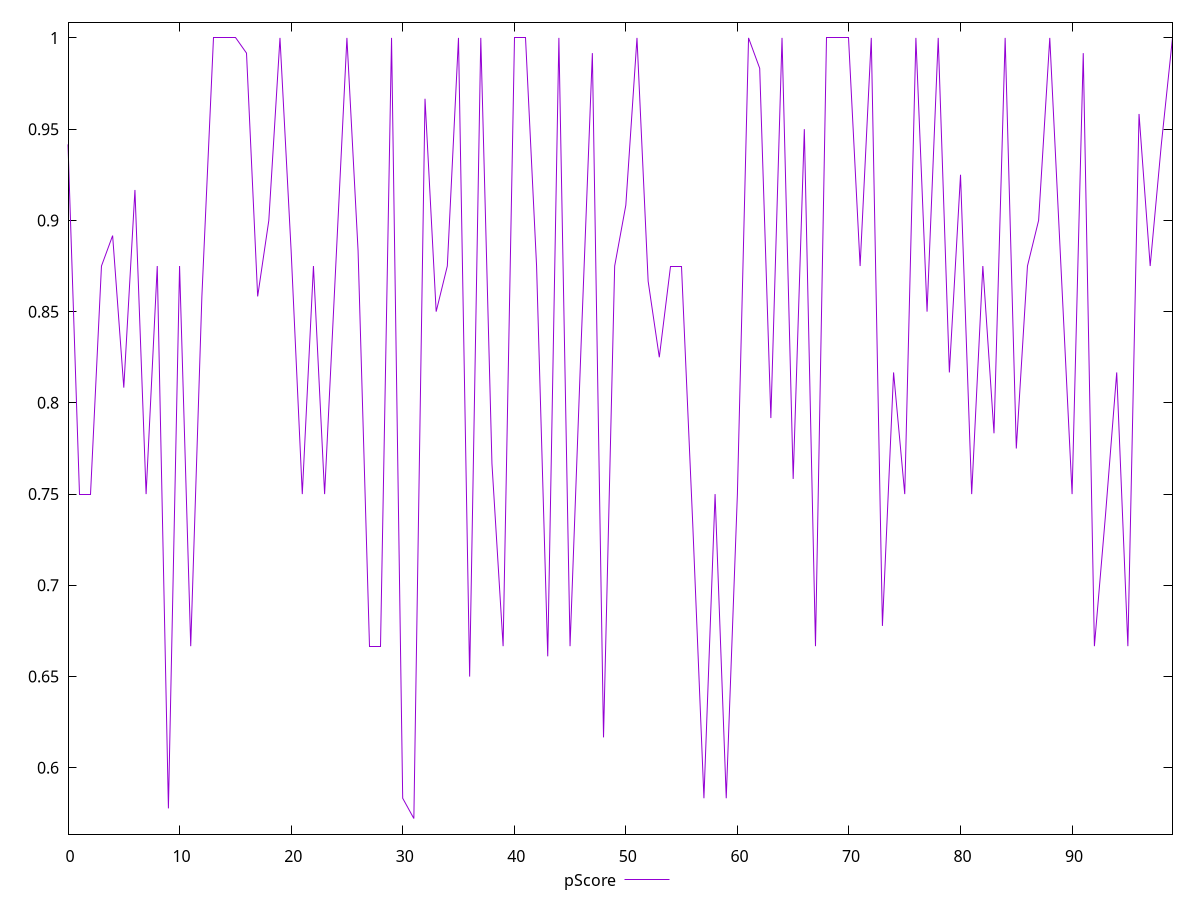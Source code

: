 reset

$pScore <<EOF
0 0.9416666666666667
1 0.75
2 0.75
3 0.875
4 0.8916666666666666
5 0.8083333333333333
6 0.9166666666666666
7 0.75
8 0.875
9 0.5777777777777777
10 0.875
11 0.6666666666666666
12 0.8583333333333334
13 1
14 1
15 1
16 0.9916666666666667
17 0.8583333333333334
18 0.9
19 1
20 0.8833333333333333
21 0.75
22 0.875
23 0.75
24 0.875
25 1
26 0.8833333333333333
27 0.6666666666666666
28 0.6666666666666666
29 1
30 0.5833333333333334
31 0.5722222222222222
32 0.9666666666666667
33 0.85
34 0.875
35 1
36 0.65
37 1
38 0.7666666666666666
39 0.6666666666666666
40 1
41 1
42 0.875
43 0.6611111111111111
44 1
45 0.6666666666666666
46 0.8333333333333333
47 0.9916666666666667
48 0.6166666666666667
49 0.875
50 0.9083333333333333
51 1
52 0.8666666666666667
53 0.825
54 0.875
55 0.875
56 0.7333333333333333
57 0.5833333333333334
58 0.75
59 0.5833333333333334
60 0.75
61 1
62 0.9833333333333333
63 0.7916666666666666
64 1
65 0.7583333333333333
66 0.95
67 0.6666666666666666
68 1
69 1
70 1
71 0.875
72 1
73 0.6777777777777778
74 0.8166666666666667
75 0.75
76 1
77 0.85
78 1
79 0.8166666666666667
80 0.925
81 0.75
82 0.875
83 0.7833333333333333
84 1
85 0.775
86 0.875
87 0.9
88 1
89 0.875
90 0.75
91 0.9916666666666667
92 0.6666666666666666
93 0.7388888888888889
94 0.8166666666666667
95 0.6666666666666666
96 0.9583333333333334
97 0.875
98 0.9416666666666667
99 1
EOF

set key outside below
set xrange [0:99]
set yrange [0.5636666666666666:1.0085555555555556]
set trange [0.5636666666666666:1.0085555555555556]
set terminal svg size 640, 500 enhanced background rgb 'white'
set output "report_00013_2021-02-09T12-04-24.940Z/unused-css-rules/samples/pages/pScore/values.svg"

plot $pScore title "pScore" with line

reset
